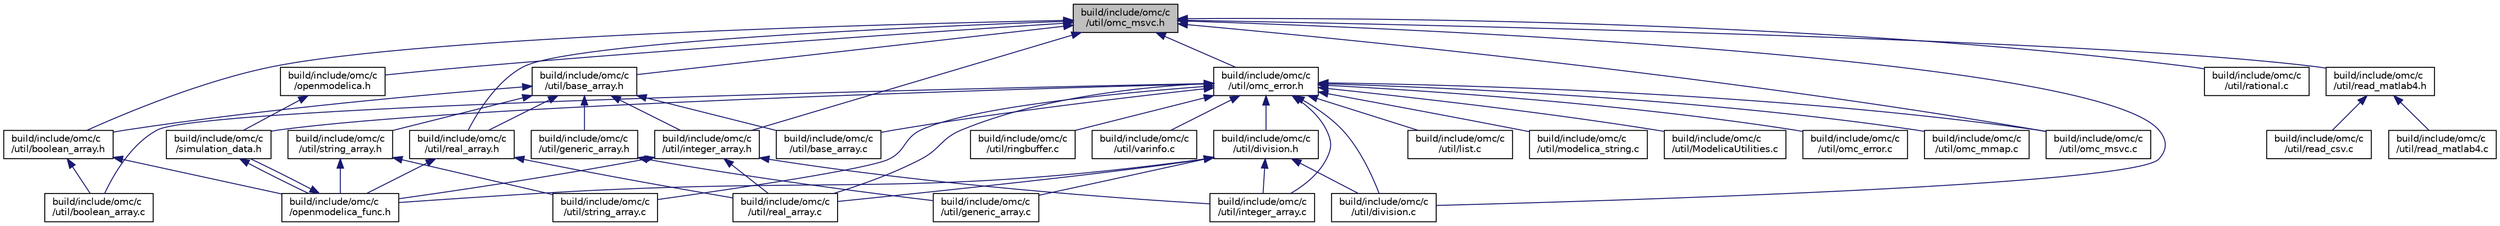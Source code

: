 digraph "build/include/omc/c/util/omc_msvc.h"
{
  edge [fontname="Helvetica",fontsize="10",labelfontname="Helvetica",labelfontsize="10"];
  node [fontname="Helvetica",fontsize="10",shape=record];
  Node2 [label="build/include/omc/c\l/util/omc_msvc.h",height=0.2,width=0.4,color="black", fillcolor="grey75", style="filled", fontcolor="black"];
  Node2 -> Node3 [dir="back",color="midnightblue",fontsize="10",style="solid",fontname="Helvetica"];
  Node3 [label="build/include/omc/c\l/openmodelica.h",height=0.2,width=0.4,color="black", fillcolor="white", style="filled",URL="$da/d68/build_2include_2omc_2c_2openmodelica_8h.html"];
  Node3 -> Node4 [dir="back",color="midnightblue",fontsize="10",style="solid",fontname="Helvetica"];
  Node4 [label="build/include/omc/c\l/simulation_data.h",height=0.2,width=0.4,color="black", fillcolor="white", style="filled",URL="$d9/d28/build_2include_2omc_2c_2simulation__data_8h.html"];
  Node4 -> Node5 [dir="back",color="midnightblue",fontsize="10",style="solid",fontname="Helvetica"];
  Node5 [label="build/include/omc/c\l/openmodelica_func.h",height=0.2,width=0.4,color="black", fillcolor="white", style="filled",URL="$dd/d4a/build_2include_2omc_2c_2openmodelica__func_8h.html"];
  Node5 -> Node4 [dir="back",color="midnightblue",fontsize="10",style="solid",fontname="Helvetica"];
  Node2 -> Node6 [dir="back",color="midnightblue",fontsize="10",style="solid",fontname="Helvetica"];
  Node6 [label="build/include/omc/c\l/util/omc_error.h",height=0.2,width=0.4,color="black", fillcolor="white", style="filled",URL="$d8/d5e/build_2include_2omc_2c_2util_2omc__error_8h.html"];
  Node6 -> Node4 [dir="back",color="midnightblue",fontsize="10",style="solid",fontname="Helvetica"];
  Node6 -> Node7 [dir="back",color="midnightblue",fontsize="10",style="solid",fontname="Helvetica"];
  Node7 [label="build/include/omc/c\l/util/division.h",height=0.2,width=0.4,color="black", fillcolor="white", style="filled",URL="$d5/daf/build_2include_2omc_2c_2util_2division_8h.html"];
  Node7 -> Node5 [dir="back",color="midnightblue",fontsize="10",style="solid",fontname="Helvetica"];
  Node7 -> Node8 [dir="back",color="midnightblue",fontsize="10",style="solid",fontname="Helvetica"];
  Node8 [label="build/include/omc/c\l/util/division.c",height=0.2,width=0.4,color="black", fillcolor="white", style="filled",URL="$df/ddd/build_2include_2omc_2c_2util_2division_8c.html"];
  Node7 -> Node9 [dir="back",color="midnightblue",fontsize="10",style="solid",fontname="Helvetica"];
  Node9 [label="build/include/omc/c\l/util/generic_array.c",height=0.2,width=0.4,color="black", fillcolor="white", style="filled",URL="$da/dc7/build_2include_2omc_2c_2util_2generic__array_8c.html"];
  Node7 -> Node10 [dir="back",color="midnightblue",fontsize="10",style="solid",fontname="Helvetica"];
  Node10 [label="build/include/omc/c\l/util/integer_array.c",height=0.2,width=0.4,color="black", fillcolor="white", style="filled",URL="$dc/d73/build_2include_2omc_2c_2util_2integer__array_8c.html"];
  Node7 -> Node11 [dir="back",color="midnightblue",fontsize="10",style="solid",fontname="Helvetica"];
  Node11 [label="build/include/omc/c\l/util/real_array.c",height=0.2,width=0.4,color="black", fillcolor="white", style="filled",URL="$da/d10/build_2include_2omc_2c_2util_2real__array_8c.html"];
  Node6 -> Node12 [dir="back",color="midnightblue",fontsize="10",style="solid",fontname="Helvetica"];
  Node12 [label="build/include/omc/c\l/util/base_array.c",height=0.2,width=0.4,color="black", fillcolor="white", style="filled",URL="$d3/d2c/build_2include_2omc_2c_2util_2base__array_8c.html"];
  Node6 -> Node13 [dir="back",color="midnightblue",fontsize="10",style="solid",fontname="Helvetica"];
  Node13 [label="build/include/omc/c\l/util/boolean_array.c",height=0.2,width=0.4,color="black", fillcolor="white", style="filled",URL="$dd/d2c/build_2include_2omc_2c_2util_2boolean__array_8c.html"];
  Node6 -> Node8 [dir="back",color="midnightblue",fontsize="10",style="solid",fontname="Helvetica"];
  Node6 -> Node10 [dir="back",color="midnightblue",fontsize="10",style="solid",fontname="Helvetica"];
  Node6 -> Node14 [dir="back",color="midnightblue",fontsize="10",style="solid",fontname="Helvetica"];
  Node14 [label="build/include/omc/c\l/util/list.c",height=0.2,width=0.4,color="black", fillcolor="white", style="filled",URL="$d5/db8/build_2include_2omc_2c_2util_2list_8c.html"];
  Node6 -> Node15 [dir="back",color="midnightblue",fontsize="10",style="solid",fontname="Helvetica"];
  Node15 [label="build/include/omc/c\l/util/modelica_string.c",height=0.2,width=0.4,color="black", fillcolor="white", style="filled",URL="$d7/deb/build_2include_2omc_2c_2util_2modelica__string_8c.html"];
  Node6 -> Node16 [dir="back",color="midnightblue",fontsize="10",style="solid",fontname="Helvetica"];
  Node16 [label="build/include/omc/c\l/util/ModelicaUtilities.c",height=0.2,width=0.4,color="black", fillcolor="white", style="filled",URL="$d8/d99/build_2include_2omc_2c_2util_2_modelica_utilities_8c.html"];
  Node6 -> Node17 [dir="back",color="midnightblue",fontsize="10",style="solid",fontname="Helvetica"];
  Node17 [label="build/include/omc/c\l/util/omc_error.c",height=0.2,width=0.4,color="black", fillcolor="white", style="filled",URL="$d1/d0e/build_2include_2omc_2c_2util_2omc__error_8c.html"];
  Node6 -> Node18 [dir="back",color="midnightblue",fontsize="10",style="solid",fontname="Helvetica"];
  Node18 [label="build/include/omc/c\l/util/omc_mmap.c",height=0.2,width=0.4,color="black", fillcolor="white", style="filled",URL="$de/d53/build_2include_2omc_2c_2util_2omc__mmap_8c.html"];
  Node6 -> Node19 [dir="back",color="midnightblue",fontsize="10",style="solid",fontname="Helvetica"];
  Node19 [label="build/include/omc/c\l/util/omc_msvc.c",height=0.2,width=0.4,color="black", fillcolor="white", style="filled",URL="$d8/d77/build_2include_2omc_2c_2util_2omc__msvc_8c.html"];
  Node6 -> Node11 [dir="back",color="midnightblue",fontsize="10",style="solid",fontname="Helvetica"];
  Node6 -> Node20 [dir="back",color="midnightblue",fontsize="10",style="solid",fontname="Helvetica"];
  Node20 [label="build/include/omc/c\l/util/ringbuffer.c",height=0.2,width=0.4,color="black", fillcolor="white", style="filled",URL="$d1/d77/build_2include_2omc_2c_2util_2ringbuffer_8c.html"];
  Node6 -> Node21 [dir="back",color="midnightblue",fontsize="10",style="solid",fontname="Helvetica"];
  Node21 [label="build/include/omc/c\l/util/string_array.c",height=0.2,width=0.4,color="black", fillcolor="white", style="filled",URL="$da/d6c/build_2include_2omc_2c_2util_2string__array_8c.html"];
  Node6 -> Node22 [dir="back",color="midnightblue",fontsize="10",style="solid",fontname="Helvetica"];
  Node22 [label="build/include/omc/c\l/util/varinfo.c",height=0.2,width=0.4,color="black", fillcolor="white", style="filled",URL="$db/daf/build_2include_2omc_2c_2util_2varinfo_8c.html"];
  Node2 -> Node23 [dir="back",color="midnightblue",fontsize="10",style="solid",fontname="Helvetica"];
  Node23 [label="build/include/omc/c\l/util/base_array.h",height=0.2,width=0.4,color="black", fillcolor="white", style="filled",URL="$d7/d32/build_2include_2omc_2c_2util_2base__array_8h.html"];
  Node23 -> Node24 [dir="back",color="midnightblue",fontsize="10",style="solid",fontname="Helvetica"];
  Node24 [label="build/include/omc/c\l/util/boolean_array.h",height=0.2,width=0.4,color="black", fillcolor="white", style="filled",URL="$db/dbd/build_2include_2omc_2c_2util_2boolean__array_8h.html"];
  Node24 -> Node5 [dir="back",color="midnightblue",fontsize="10",style="solid",fontname="Helvetica"];
  Node24 -> Node13 [dir="back",color="midnightblue",fontsize="10",style="solid",fontname="Helvetica"];
  Node23 -> Node25 [dir="back",color="midnightblue",fontsize="10",style="solid",fontname="Helvetica"];
  Node25 [label="build/include/omc/c\l/util/integer_array.h",height=0.2,width=0.4,color="black", fillcolor="white", style="filled",URL="$dc/d5a/build_2include_2omc_2c_2util_2integer__array_8h.html"];
  Node25 -> Node5 [dir="back",color="midnightblue",fontsize="10",style="solid",fontname="Helvetica"];
  Node25 -> Node10 [dir="back",color="midnightblue",fontsize="10",style="solid",fontname="Helvetica"];
  Node25 -> Node11 [dir="back",color="midnightblue",fontsize="10",style="solid",fontname="Helvetica"];
  Node23 -> Node26 [dir="back",color="midnightblue",fontsize="10",style="solid",fontname="Helvetica"];
  Node26 [label="build/include/omc/c\l/util/real_array.h",height=0.2,width=0.4,color="black", fillcolor="white", style="filled",URL="$d0/d87/build_2include_2omc_2c_2util_2real__array_8h.html"];
  Node26 -> Node5 [dir="back",color="midnightblue",fontsize="10",style="solid",fontname="Helvetica"];
  Node26 -> Node11 [dir="back",color="midnightblue",fontsize="10",style="solid",fontname="Helvetica"];
  Node23 -> Node27 [dir="back",color="midnightblue",fontsize="10",style="solid",fontname="Helvetica"];
  Node27 [label="build/include/omc/c\l/util/string_array.h",height=0.2,width=0.4,color="black", fillcolor="white", style="filled",URL="$d9/dff/build_2include_2omc_2c_2util_2string__array_8h.html"];
  Node27 -> Node5 [dir="back",color="midnightblue",fontsize="10",style="solid",fontname="Helvetica"];
  Node27 -> Node21 [dir="back",color="midnightblue",fontsize="10",style="solid",fontname="Helvetica"];
  Node23 -> Node12 [dir="back",color="midnightblue",fontsize="10",style="solid",fontname="Helvetica"];
  Node23 -> Node28 [dir="back",color="midnightblue",fontsize="10",style="solid",fontname="Helvetica"];
  Node28 [label="build/include/omc/c\l/util/generic_array.h",height=0.2,width=0.4,color="black", fillcolor="white", style="filled",URL="$dc/de5/build_2include_2omc_2c_2util_2generic__array_8h.html"];
  Node28 -> Node9 [dir="back",color="midnightblue",fontsize="10",style="solid",fontname="Helvetica"];
  Node2 -> Node24 [dir="back",color="midnightblue",fontsize="10",style="solid",fontname="Helvetica"];
  Node2 -> Node25 [dir="back",color="midnightblue",fontsize="10",style="solid",fontname="Helvetica"];
  Node2 -> Node26 [dir="back",color="midnightblue",fontsize="10",style="solid",fontname="Helvetica"];
  Node2 -> Node8 [dir="back",color="midnightblue",fontsize="10",style="solid",fontname="Helvetica"];
  Node2 -> Node19 [dir="back",color="midnightblue",fontsize="10",style="solid",fontname="Helvetica"];
  Node2 -> Node29 [dir="back",color="midnightblue",fontsize="10",style="solid",fontname="Helvetica"];
  Node29 [label="build/include/omc/c\l/util/rational.c",height=0.2,width=0.4,color="black", fillcolor="white", style="filled",URL="$dd/d82/build_2include_2omc_2c_2util_2rational_8c.html"];
  Node2 -> Node30 [dir="back",color="midnightblue",fontsize="10",style="solid",fontname="Helvetica"];
  Node30 [label="build/include/omc/c\l/util/read_matlab4.h",height=0.2,width=0.4,color="black", fillcolor="white", style="filled",URL="$d7/dc6/build_2include_2omc_2c_2util_2read__matlab4_8h.html"];
  Node30 -> Node31 [dir="back",color="midnightblue",fontsize="10",style="solid",fontname="Helvetica"];
  Node31 [label="build/include/omc/c\l/util/read_csv.c",height=0.2,width=0.4,color="black", fillcolor="white", style="filled",URL="$d0/d8b/build_2include_2omc_2c_2util_2read__csv_8c.html"];
  Node30 -> Node32 [dir="back",color="midnightblue",fontsize="10",style="solid",fontname="Helvetica"];
  Node32 [label="build/include/omc/c\l/util/read_matlab4.c",height=0.2,width=0.4,color="black", fillcolor="white", style="filled",URL="$dd/da5/build_2include_2omc_2c_2util_2read__matlab4_8c.html"];
}
